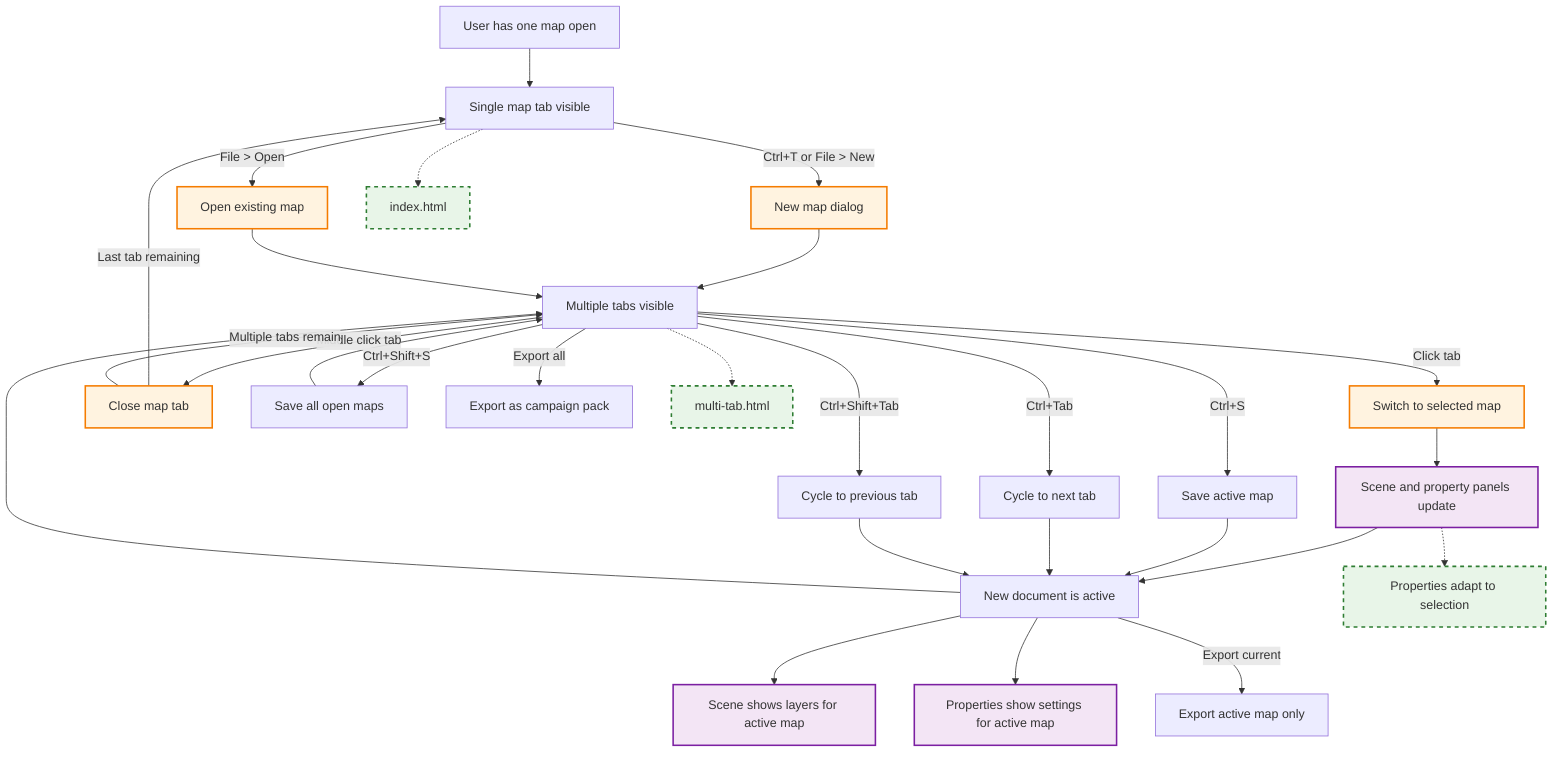 flowchart TD
    Start[User has one map open] --> SingleMap[Single map tab visible]
    
    %% Opening additional maps
    SingleMap -->|Ctrl+T or File > New| NewMapDialog[New map dialog]
    SingleMap -->|File > Open| OpenDialog[Open existing map]
    
    NewMapDialog --> MultiTabState[Multiple tabs visible]
    OpenDialog --> MultiTabState
    
    %% Tab management
    MultiTabState -->|Click tab| SwitchDocument[Switch to selected map]
    MultiTabState -->|Middle click tab| CloseMap[Close map tab]
    MultiTabState -->|Ctrl+Tab| CycleNext[Cycle to next tab]
    MultiTabState -->|Ctrl+Shift+Tab| CyclePrev[Cycle to previous tab]
    
    SwitchDocument --> UpdateContext[Scene and property panels update]
    UpdateContext --> ActiveDocument[New document is active]
    
    %% Context switching
    ActiveDocument --> SceneUpdates[Scene shows layers for active map]
    ActiveDocument --> PropUpdates[Properties show settings for active map]
    
    %% Closing behavior
    CloseMap -->|Last tab remaining| SingleMap
    CloseMap -->|Multiple tabs remain| MultiTabState
    
    %% Save operations
    MultiTabState -->|Ctrl+S| SaveCurrent[Save active map]
    MultiTabState -->|Ctrl+Shift+S| SaveAll[Save all open maps]
    
    %% Export workflows
    ActiveDocument -->|Export current| ExportOne[Export active map only]
    MultiTabState -->|Export all| ExportCampaign[Export as campaign pack]
    
    %% Return paths
    SaveCurrent --> ActiveDocument
    SaveAll --> MultiTabState
    ActiveDocument --> MultiTabState
    CycleNext --> ActiveDocument
    CyclePrev --> ActiveDocument
    
    %% Link to prototype states
    SingleMap -.-> IndexState["index.html"]
    MultiTabState -.-> MultiState["multi-tab.html"]
    UpdateContext -.-> ContextSwitch["Properties adapt to selection"]
    
    %% Styling
    classDef prototypeLink fill:#e8f5e8,stroke:#2e7d32,stroke-width:2px,stroke-dasharray: 5 5
    classDef userAction fill:#fff3e0,stroke:#f57c00,stroke-width:2px
    classDef systemResponse fill:#f3e5f5,stroke:#7b1fa2,stroke-width:2px
    
    class IndexState,MultiState,ContextSwitch prototypeLink
    class NewMapDialog,OpenDialog,SwitchDocument,CloseMap userAction
    class UpdateContext,SceneUpdates,PropUpdates systemResponse